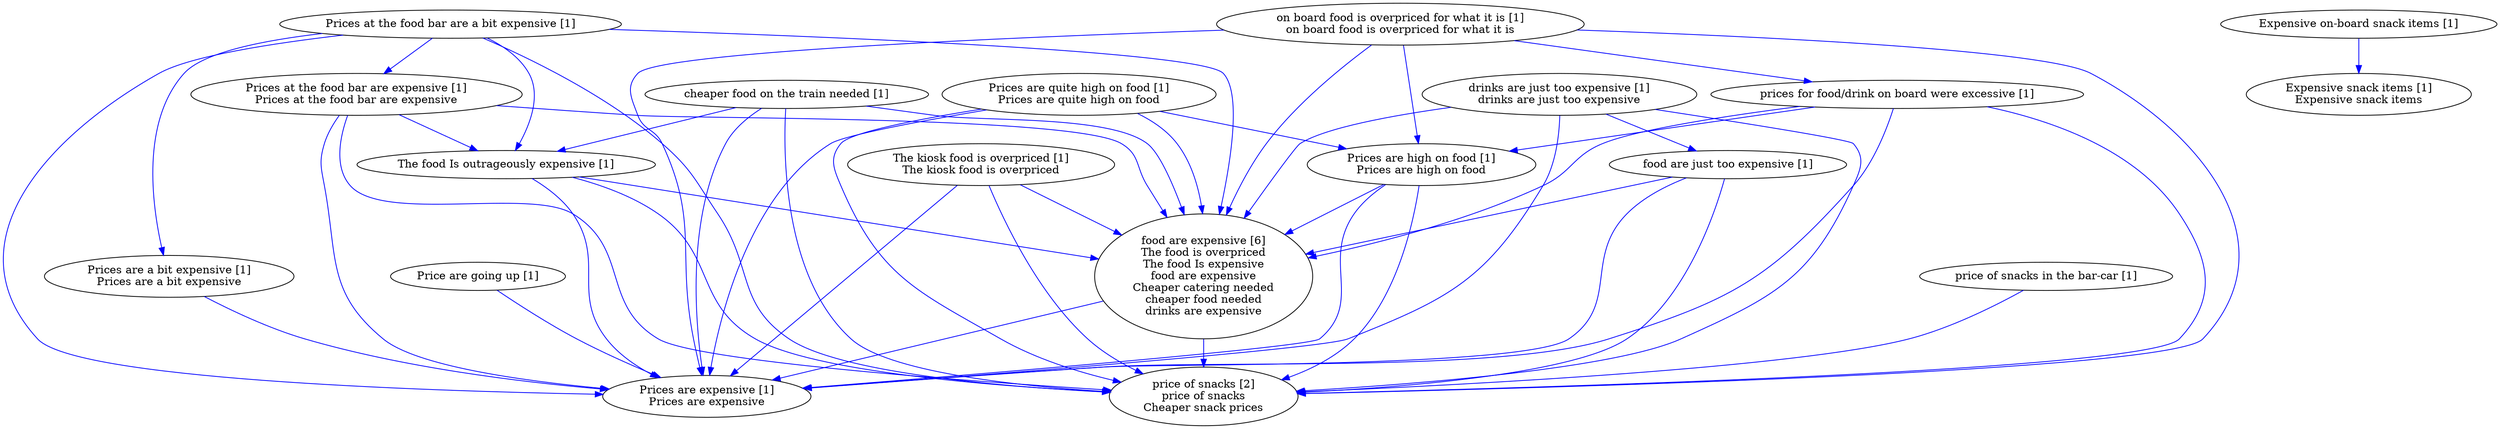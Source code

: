 digraph collapsedGraph {
"food are expensive [6]\nThe food is overpriced\nThe food Is expensive\nfood are expensive\nCheaper catering needed\ncheaper food needed\ndrinks are expensive""price of snacks [2]\nprice of snacks\nCheaper snack prices""Expensive on-board snack items [1]""Expensive snack items [1]\nExpensive snack items""Price are going up [1]""Prices are quite high on food [1]\nPrices are quite high on food""Prices are high on food [1]\nPrices are high on food""Prices at the food bar are a bit expensive [1]""Prices at the food bar are expensive [1]\nPrices at the food bar are expensive""Prices are expensive [1]\nPrices are expensive""Prices are a bit expensive [1]\nPrices are a bit expensive""The food Is outrageously expensive [1]""The kiosk food is overpriced [1]\nThe kiosk food is overpriced""cheaper food on the train needed [1]""drinks are just too expensive [1]\ndrinks are just too expensive""food are just too expensive [1]""on board food is overpriced for what it is [1]\non board food is overpriced for what it is""price of snacks in the bar-car [1]""prices for food/drink on board were excessive [1]""food are expensive [6]\nThe food is overpriced\nThe food Is expensive\nfood are expensive\nCheaper catering needed\ncheaper food needed\ndrinks are expensive" -> "price of snacks [2]\nprice of snacks\nCheaper snack prices" [color=blue]
"The kiosk food is overpriced [1]\nThe kiosk food is overpriced" -> "price of snacks [2]\nprice of snacks\nCheaper snack prices" [color=blue]
"The kiosk food is overpriced [1]\nThe kiosk food is overpriced" -> "food are expensive [6]\nThe food is overpriced\nThe food Is expensive\nfood are expensive\nCheaper catering needed\ncheaper food needed\ndrinks are expensive" [color=blue]
"prices for food/drink on board were excessive [1]" -> "Prices are expensive [1]\nPrices are expensive" [color=blue]
"The kiosk food is overpriced [1]\nThe kiosk food is overpriced" -> "Prices are expensive [1]\nPrices are expensive" [color=blue]
"Prices are quite high on food [1]\nPrices are quite high on food" -> "Prices are expensive [1]\nPrices are expensive" [color=blue]
"Prices are quite high on food [1]\nPrices are quite high on food" -> "food are expensive [6]\nThe food is overpriced\nThe food Is expensive\nfood are expensive\nCheaper catering needed\ncheaper food needed\ndrinks are expensive" [color=blue]
"on board food is overpriced for what it is [1]\non board food is overpriced for what it is" -> "price of snacks [2]\nprice of snacks\nCheaper snack prices" [color=blue]
"cheaper food on the train needed [1]" -> "The food Is outrageously expensive [1]" [color=blue]
"cheaper food on the train needed [1]" -> "food are expensive [6]\nThe food is overpriced\nThe food Is expensive\nfood are expensive\nCheaper catering needed\ncheaper food needed\ndrinks are expensive" [color=blue]
"food are just too expensive [1]" -> "food are expensive [6]\nThe food is overpriced\nThe food Is expensive\nfood are expensive\nCheaper catering needed\ncheaper food needed\ndrinks are expensive" [color=blue]
"food are just too expensive [1]" -> "Prices are expensive [1]\nPrices are expensive" [color=blue]
"Prices are quite high on food [1]\nPrices are quite high on food" -> "price of snacks [2]\nprice of snacks\nCheaper snack prices" [color=blue]
"cheaper food on the train needed [1]" -> "Prices are expensive [1]\nPrices are expensive" [color=blue]
"The food Is outrageously expensive [1]" -> "price of snacks [2]\nprice of snacks\nCheaper snack prices" [color=blue]
"The food Is outrageously expensive [1]" -> "food are expensive [6]\nThe food is overpriced\nThe food Is expensive\nfood are expensive\nCheaper catering needed\ncheaper food needed\ndrinks are expensive" [color=blue]
"food are expensive [6]\nThe food is overpriced\nThe food Is expensive\nfood are expensive\nCheaper catering needed\ncheaper food needed\ndrinks are expensive" -> "Prices are expensive [1]\nPrices are expensive" [color=blue]
"food are just too expensive [1]" -> "price of snacks [2]\nprice of snacks\nCheaper snack prices" [color=blue]
"The food Is outrageously expensive [1]" -> "Prices are expensive [1]\nPrices are expensive" [color=blue]
"cheaper food on the train needed [1]" -> "price of snacks [2]\nprice of snacks\nCheaper snack prices" [color=blue]
"prices for food/drink on board were excessive [1]" -> "food are expensive [6]\nThe food is overpriced\nThe food Is expensive\nfood are expensive\nCheaper catering needed\ncheaper food needed\ndrinks are expensive" [color=blue]
"prices for food/drink on board were excessive [1]" -> "price of snacks [2]\nprice of snacks\nCheaper snack prices" [color=blue]
"prices for food/drink on board were excessive [1]" -> "Prices are high on food [1]\nPrices are high on food" [color=blue]
"on board food is overpriced for what it is [1]\non board food is overpriced for what it is" -> "Prices are expensive [1]\nPrices are expensive" [color=blue]
"on board food is overpriced for what it is [1]\non board food is overpriced for what it is" -> "food are expensive [6]\nThe food is overpriced\nThe food Is expensive\nfood are expensive\nCheaper catering needed\ncheaper food needed\ndrinks are expensive" [color=blue]
"Prices at the food bar are expensive [1]\nPrices at the food bar are expensive" -> "price of snacks [2]\nprice of snacks\nCheaper snack prices" [color=blue]
"Prices at the food bar are expensive [1]\nPrices at the food bar are expensive" -> "food are expensive [6]\nThe food is overpriced\nThe food Is expensive\nfood are expensive\nCheaper catering needed\ncheaper food needed\ndrinks are expensive" [color=blue]
"drinks are just too expensive [1]\ndrinks are just too expensive" -> "food are expensive [6]\nThe food is overpriced\nThe food Is expensive\nfood are expensive\nCheaper catering needed\ncheaper food needed\ndrinks are expensive" [color=blue]
"drinks are just too expensive [1]\ndrinks are just too expensive" -> "price of snacks [2]\nprice of snacks\nCheaper snack prices" [color=blue]
"Prices at the food bar are a bit expensive [1]" -> "price of snacks [2]\nprice of snacks\nCheaper snack prices" [color=blue]
"Prices at the food bar are a bit expensive [1]" -> "food are expensive [6]\nThe food is overpriced\nThe food Is expensive\nfood are expensive\nCheaper catering needed\ncheaper food needed\ndrinks are expensive" [color=blue]
"price of snacks in the bar-car [1]" -> "price of snacks [2]\nprice of snacks\nCheaper snack prices" [color=blue]
"Prices are high on food [1]\nPrices are high on food" -> "Prices are expensive [1]\nPrices are expensive" [color=blue]
"Prices are high on food [1]\nPrices are high on food" -> "food are expensive [6]\nThe food is overpriced\nThe food Is expensive\nfood are expensive\nCheaper catering needed\ncheaper food needed\ndrinks are expensive" [color=blue]
"drinks are just too expensive [1]\ndrinks are just too expensive" -> "Prices are expensive [1]\nPrices are expensive" [color=blue]
"drinks are just too expensive [1]\ndrinks are just too expensive" -> "food are just too expensive [1]" [color=blue]
"Prices at the food bar are expensive [1]\nPrices at the food bar are expensive" -> "The food Is outrageously expensive [1]" [color=blue]
"Prices are high on food [1]\nPrices are high on food" -> "price of snacks [2]\nprice of snacks\nCheaper snack prices" [color=blue]
"Prices at the food bar are a bit expensive [1]" -> "The food Is outrageously expensive [1]" [color=blue]
"on board food is overpriced for what it is [1]\non board food is overpriced for what it is" -> "prices for food/drink on board were excessive [1]" [color=blue]
"on board food is overpriced for what it is [1]\non board food is overpriced for what it is" -> "Prices are high on food [1]\nPrices are high on food" [color=blue]
"Price are going up [1]" -> "Prices are expensive [1]\nPrices are expensive" [color=blue]
"Expensive on-board snack items [1]" -> "Expensive snack items [1]\nExpensive snack items" [color=blue]
"Prices are quite high on food [1]\nPrices are quite high on food" -> "Prices are high on food [1]\nPrices are high on food" [color=blue]
"Prices at the food bar are a bit expensive [1]" -> "Prices at the food bar are expensive [1]\nPrices at the food bar are expensive" [color=blue]
"Prices at the food bar are expensive [1]\nPrices at the food bar are expensive" -> "Prices are expensive [1]\nPrices are expensive" [color=blue]
"Prices at the food bar are a bit expensive [1]" -> "Prices are a bit expensive [1]\nPrices are a bit expensive" [color=blue]
"Prices are a bit expensive [1]\nPrices are a bit expensive" -> "Prices are expensive [1]\nPrices are expensive" [color=blue]
"Prices at the food bar are a bit expensive [1]" -> "Prices are expensive [1]\nPrices are expensive" [color=blue]
}